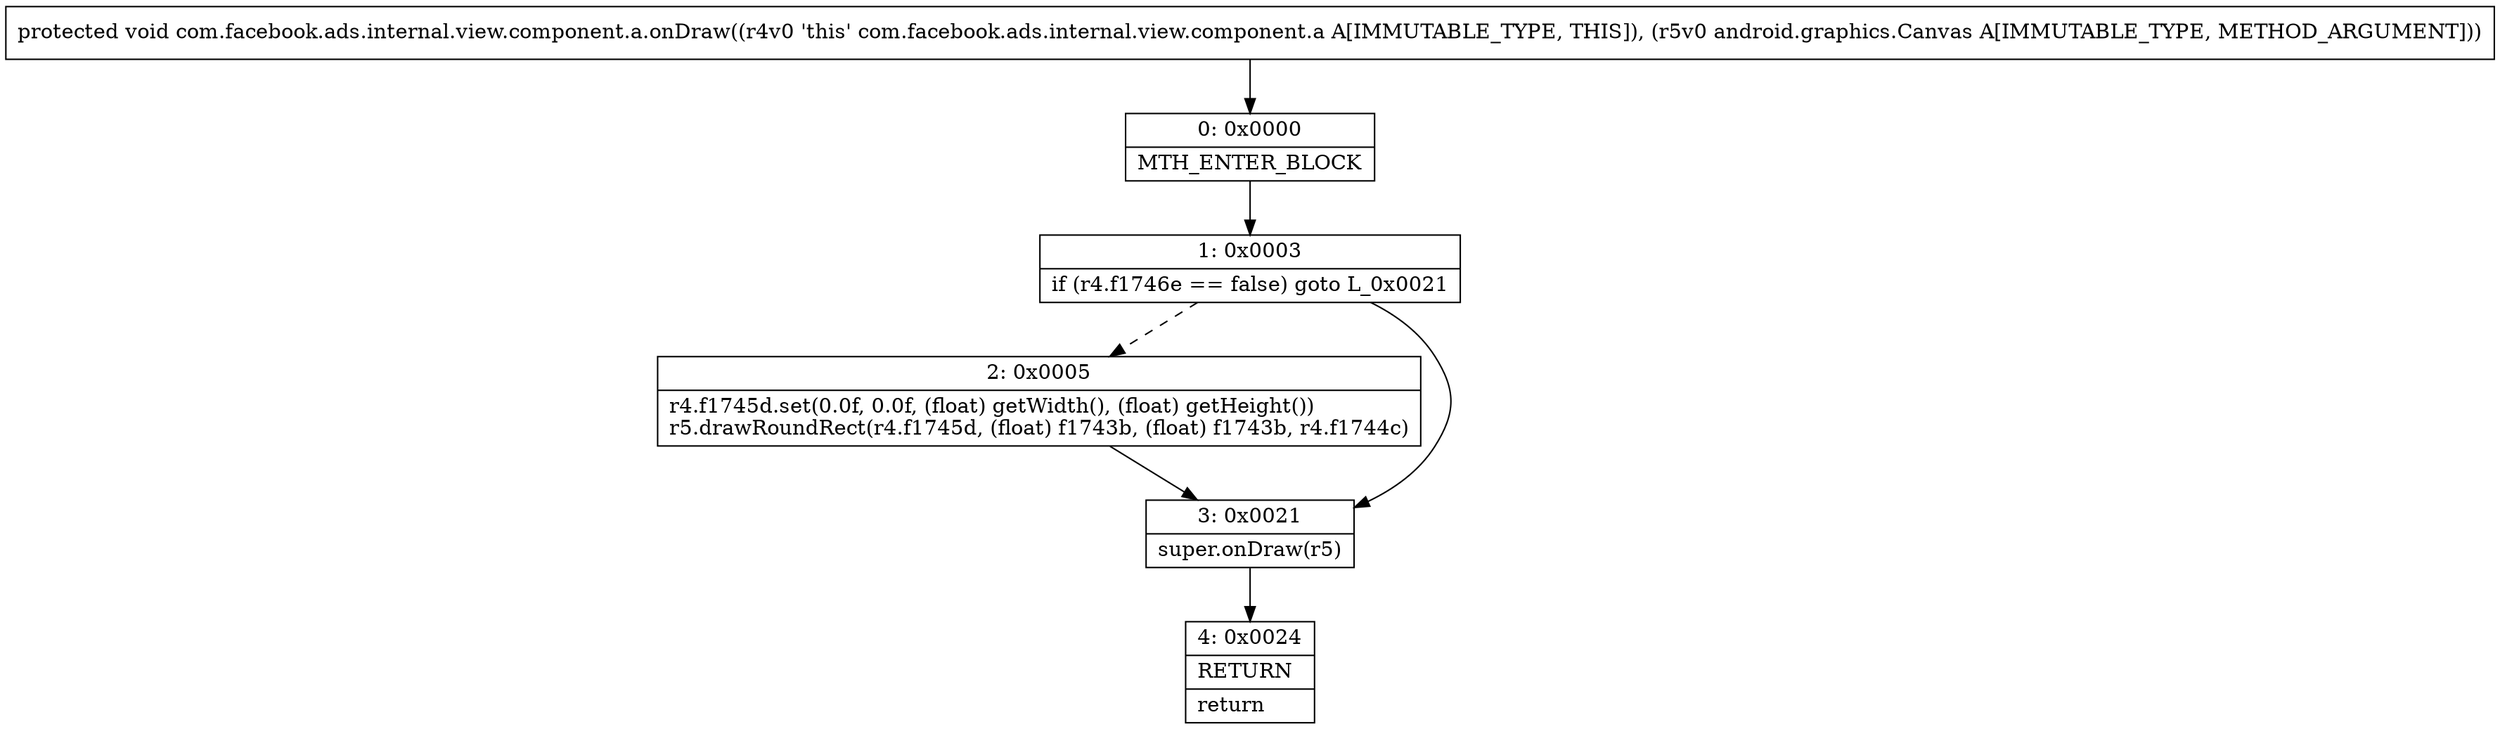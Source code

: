 digraph "CFG forcom.facebook.ads.internal.view.component.a.onDraw(Landroid\/graphics\/Canvas;)V" {
Node_0 [shape=record,label="{0\:\ 0x0000|MTH_ENTER_BLOCK\l}"];
Node_1 [shape=record,label="{1\:\ 0x0003|if (r4.f1746e == false) goto L_0x0021\l}"];
Node_2 [shape=record,label="{2\:\ 0x0005|r4.f1745d.set(0.0f, 0.0f, (float) getWidth(), (float) getHeight())\lr5.drawRoundRect(r4.f1745d, (float) f1743b, (float) f1743b, r4.f1744c)\l}"];
Node_3 [shape=record,label="{3\:\ 0x0021|super.onDraw(r5)\l}"];
Node_4 [shape=record,label="{4\:\ 0x0024|RETURN\l|return\l}"];
MethodNode[shape=record,label="{protected void com.facebook.ads.internal.view.component.a.onDraw((r4v0 'this' com.facebook.ads.internal.view.component.a A[IMMUTABLE_TYPE, THIS]), (r5v0 android.graphics.Canvas A[IMMUTABLE_TYPE, METHOD_ARGUMENT])) }"];
MethodNode -> Node_0;
Node_0 -> Node_1;
Node_1 -> Node_2[style=dashed];
Node_1 -> Node_3;
Node_2 -> Node_3;
Node_3 -> Node_4;
}


